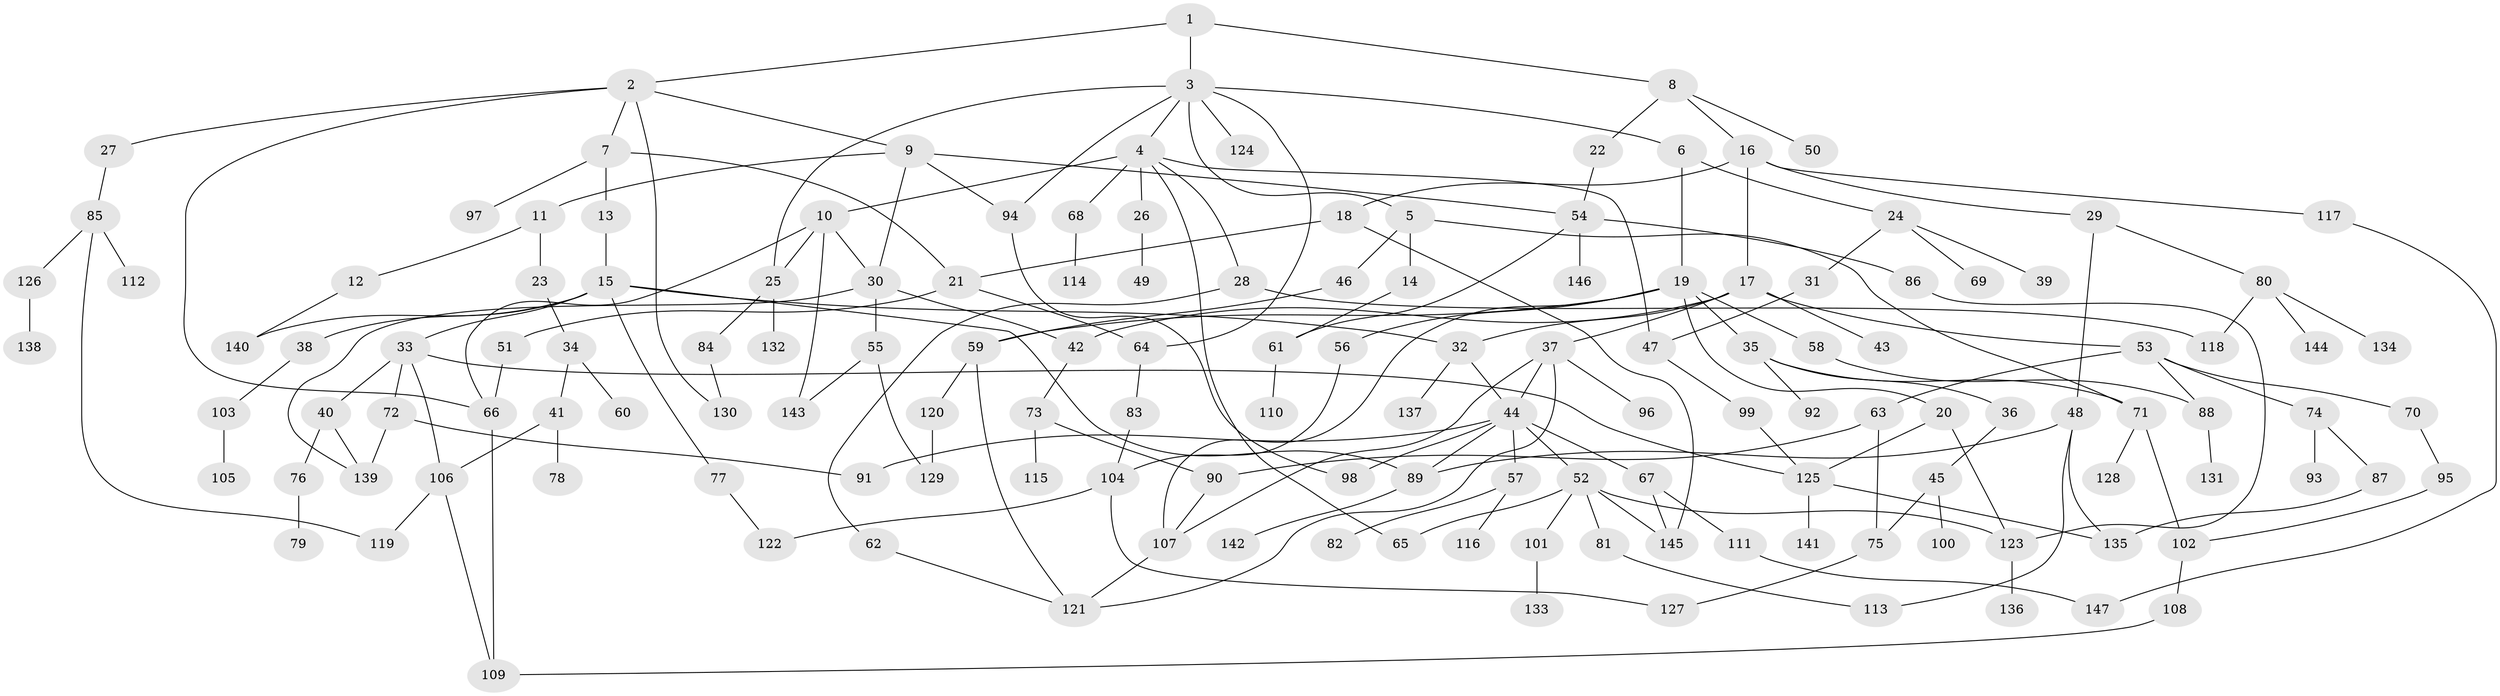 // Generated by graph-tools (version 1.1) at 2025/41/03/09/25 04:41:52]
// undirected, 147 vertices, 199 edges
graph export_dot {
graph [start="1"]
  node [color=gray90,style=filled];
  1;
  2;
  3;
  4;
  5;
  6;
  7;
  8;
  9;
  10;
  11;
  12;
  13;
  14;
  15;
  16;
  17;
  18;
  19;
  20;
  21;
  22;
  23;
  24;
  25;
  26;
  27;
  28;
  29;
  30;
  31;
  32;
  33;
  34;
  35;
  36;
  37;
  38;
  39;
  40;
  41;
  42;
  43;
  44;
  45;
  46;
  47;
  48;
  49;
  50;
  51;
  52;
  53;
  54;
  55;
  56;
  57;
  58;
  59;
  60;
  61;
  62;
  63;
  64;
  65;
  66;
  67;
  68;
  69;
  70;
  71;
  72;
  73;
  74;
  75;
  76;
  77;
  78;
  79;
  80;
  81;
  82;
  83;
  84;
  85;
  86;
  87;
  88;
  89;
  90;
  91;
  92;
  93;
  94;
  95;
  96;
  97;
  98;
  99;
  100;
  101;
  102;
  103;
  104;
  105;
  106;
  107;
  108;
  109;
  110;
  111;
  112;
  113;
  114;
  115;
  116;
  117;
  118;
  119;
  120;
  121;
  122;
  123;
  124;
  125;
  126;
  127;
  128;
  129;
  130;
  131;
  132;
  133;
  134;
  135;
  136;
  137;
  138;
  139;
  140;
  141;
  142;
  143;
  144;
  145;
  146;
  147;
  1 -- 2;
  1 -- 3;
  1 -- 8;
  2 -- 7;
  2 -- 9;
  2 -- 27;
  2 -- 130;
  2 -- 66;
  3 -- 4;
  3 -- 5;
  3 -- 6;
  3 -- 64;
  3 -- 124;
  3 -- 94;
  3 -- 25;
  4 -- 10;
  4 -- 26;
  4 -- 28;
  4 -- 65;
  4 -- 68;
  4 -- 47;
  5 -- 14;
  5 -- 46;
  5 -- 71;
  6 -- 19;
  6 -- 24;
  7 -- 13;
  7 -- 21;
  7 -- 97;
  8 -- 16;
  8 -- 22;
  8 -- 50;
  9 -- 11;
  9 -- 30;
  9 -- 94;
  9 -- 54;
  10 -- 25;
  10 -- 143;
  10 -- 30;
  10 -- 66;
  11 -- 12;
  11 -- 23;
  12 -- 140;
  13 -- 15;
  14 -- 61;
  15 -- 33;
  15 -- 38;
  15 -- 77;
  15 -- 89;
  15 -- 140;
  15 -- 32;
  16 -- 17;
  16 -- 18;
  16 -- 29;
  16 -- 117;
  17 -- 32;
  17 -- 37;
  17 -- 43;
  17 -- 53;
  17 -- 42;
  18 -- 145;
  18 -- 21;
  19 -- 20;
  19 -- 35;
  19 -- 56;
  19 -- 58;
  19 -- 107;
  19 -- 59;
  20 -- 125;
  20 -- 123;
  21 -- 51;
  21 -- 64;
  22 -- 54;
  23 -- 34;
  24 -- 31;
  24 -- 39;
  24 -- 69;
  25 -- 84;
  25 -- 132;
  26 -- 49;
  27 -- 85;
  28 -- 62;
  28 -- 118;
  29 -- 48;
  29 -- 80;
  30 -- 42;
  30 -- 55;
  30 -- 139;
  31 -- 47;
  32 -- 44;
  32 -- 137;
  33 -- 40;
  33 -- 72;
  33 -- 125;
  33 -- 106;
  34 -- 41;
  34 -- 60;
  35 -- 36;
  35 -- 71;
  35 -- 92;
  36 -- 45;
  37 -- 96;
  37 -- 107;
  37 -- 121;
  37 -- 44;
  38 -- 103;
  40 -- 76;
  40 -- 139;
  41 -- 78;
  41 -- 106;
  42 -- 73;
  44 -- 52;
  44 -- 57;
  44 -- 67;
  44 -- 98;
  44 -- 91;
  44 -- 89;
  45 -- 100;
  45 -- 75;
  46 -- 59;
  47 -- 99;
  48 -- 89;
  48 -- 113;
  48 -- 135;
  51 -- 66;
  52 -- 81;
  52 -- 101;
  52 -- 145;
  52 -- 65;
  52 -- 123;
  53 -- 63;
  53 -- 70;
  53 -- 74;
  53 -- 88;
  54 -- 86;
  54 -- 146;
  54 -- 61;
  55 -- 143;
  55 -- 129;
  56 -- 104;
  57 -- 82;
  57 -- 116;
  58 -- 88;
  59 -- 120;
  59 -- 121;
  61 -- 110;
  62 -- 121;
  63 -- 75;
  63 -- 90;
  64 -- 83;
  66 -- 109;
  67 -- 111;
  67 -- 145;
  68 -- 114;
  70 -- 95;
  71 -- 102;
  71 -- 128;
  72 -- 91;
  72 -- 139;
  73 -- 90;
  73 -- 115;
  74 -- 87;
  74 -- 93;
  75 -- 127;
  76 -- 79;
  77 -- 122;
  80 -- 118;
  80 -- 134;
  80 -- 144;
  81 -- 113;
  83 -- 104;
  84 -- 130;
  85 -- 112;
  85 -- 126;
  85 -- 119;
  86 -- 123;
  87 -- 135;
  88 -- 131;
  89 -- 142;
  90 -- 107;
  94 -- 98;
  95 -- 102;
  99 -- 125;
  101 -- 133;
  102 -- 108;
  103 -- 105;
  104 -- 122;
  104 -- 127;
  106 -- 119;
  106 -- 109;
  107 -- 121;
  108 -- 109;
  111 -- 147;
  117 -- 147;
  120 -- 129;
  123 -- 136;
  125 -- 135;
  125 -- 141;
  126 -- 138;
}
